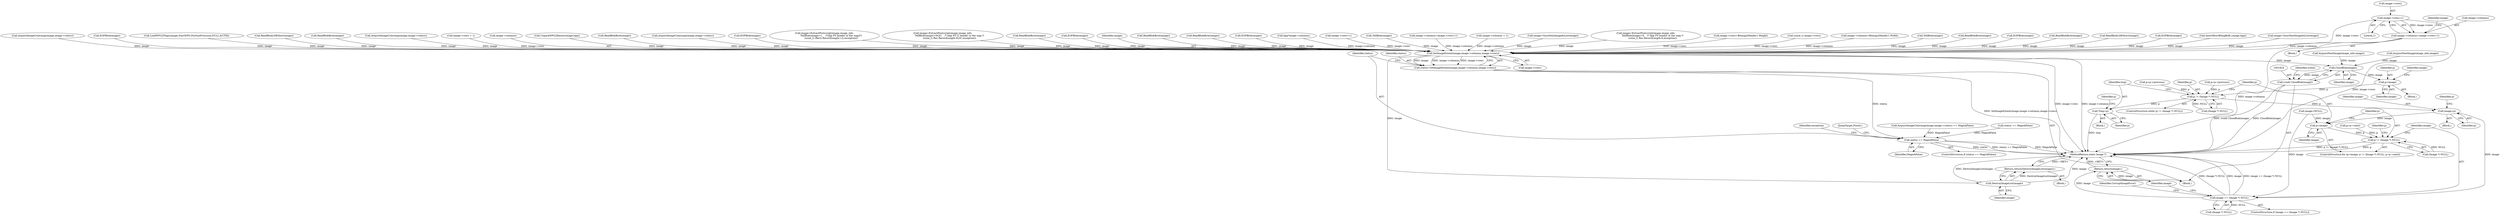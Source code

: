 digraph "0_ImageMagick_d9b2209a69ee90d8df81fb124eb66f593eb9f599_0@pointer" {
"1001152" [label="(Call,image->rows=1)"];
"1001148" [label="(Call,image->columns=image->rows=1)"];
"1001800" [label="(Call,SetImageExtent(image,image->columns,image->rows))"];
"1001798" [label="(Call,status=SetImageExtent(image,image->columns,image->rows))"];
"1001809" [label="(Call,status == MagickFalse)"];
"1001820" [label="(Call,DestroyImageList(image))"];
"1001819" [label="(Return,return(DestroyImageList(image));)"];
"1001825" [label="(Call,CloseBlob(image))"];
"1001823" [label="(Call,(void) CloseBlob(image))"];
"1001833" [label="(Call,p=image)"];
"1001840" [label="(Call,p != (Image *) NULL)"];
"1001847" [label="(Call,*tmp=p)"];
"1001873" [label="(Call,image=p)"];
"1001882" [label="(Call,p=image)"];
"1001885" [label="(Call,p != (Image *) NULL)"];
"1001904" [label="(Call,image == (Image *) NULL)"];
"1001912" [label="(Return,return(image);)"];
"1001798" [label="(Call,status=SetImageExtent(image,image->columns,image->rows))"];
"1001877" [label="(Identifier,p)"];
"1001905" [label="(Identifier,image)"];
"1001808" [label="(ControlStructure,if (status == MagickFalse))"];
"1001258" [label="(Call,EOFBlob(image))"];
"1000382" [label="(Block,)"];
"1001805" [label="(Call,image->rows)"];
"1001840" [label="(Call,p != (Image *) NULL)"];
"1001225" [label="(Call,ReadBlobByte(image))"];
"1001914" [label="(MethodReturn,static Image *)"];
"1001266" [label="(Call,TellBlob(image))"];
"1001874" [label="(Identifier,image)"];
"1000351" [label="(Call,ReadBlobByte(image))"];
"1000271" [label="(Call,ReadBlobLSBShort(image))"];
"1001875" [label="(Identifier,p)"];
"1001872" [label="(Block,)"];
"1001204" [label="(Call,EOFBlob(image))"];
"1001606" [label="(Call,InsertRow(BImgBuff,i,image,bpp))"];
"1001144" [label="(Call,image=SyncNextImageInList(image))"];
"1001897" [label="(Identifier,p)"];
"1001873" [label="(Call,image=p)"];
"1001887" [label="(Call,(Image *) NULL)"];
"1001834" [label="(Identifier,p)"];
"1001913" [label="(Identifier,image)"];
"1001318" [label="(Call,AcquireImageColormap(image,image->colors))"];
"1000342" [label="(Call,EOFBlob(image))"];
"1001814" [label="(Identifier,exception)"];
"1001854" [label="(Identifier,p)"];
"1001159" [label="(Identifier,image)"];
"1001780" [label="(Call,LoadWPG2Flags(image,StartWPG.PosSizePrecision,NULL,&CTM))"];
"1001800" [label="(Call,SetImageExtent(image,image->columns,image->rows))"];
"1001819" [label="(Return,return(DestroyImageList(image));)"];
"1001747" [label="(Call,ReadBlobLSBShort(image))"];
"1001849" [label="(Identifier,p)"];
"1001809" [label="(Call,status == MagickFalse)"];
"1001384" [label="(Call,ReadBlobByte(image))"];
"1001912" [label="(Return,return(image);)"];
"1001848" [label="(Identifier,tmp)"];
"1001827" [label="(Block,)"];
"1000503" [label="(Call,AcquireImageColormap(image,image->colors))"];
"1000304" [label="(Call,image->rows = 1)"];
"1001863" [label="(Call,p=p->previous)"];
"1001156" [label="(Literal,1)"];
"1001802" [label="(Call,image->columns)"];
"1001831" [label="(Identifier,scene)"];
"1001835" [label="(Identifier,image)"];
"1001149" [label="(Call,image->columns)"];
"1001152" [label="(Call,image->rows=1)"];
"1001833" [label="(Call,p=image)"];
"1001906" [label="(Call,(Image *) NULL)"];
"1001127" [label="(Call,AcquireNextImage(image_info,image))"];
"1001847" [label="(Call,*tmp=p)"];
"1001820" [label="(Call,DestroyImageList(image))"];
"1001904" [label="(Call,image == (Image *) NULL)"];
"1001624" [label="(Call,UnpackWPG2Raster(image,bpp))"];
"1001293" [label="(Call,ReadBlobByte(image))"];
"1001504" [label="(Call,AcquireImageColormap(image,image->colors))"];
"1001799" [label="(Identifier,status)"];
"1000365" [label="(Call,EOFBlob(image))"];
"1001757" [label="(Call,image=ExtractPostscript(image,image_info,\n                  TellBlob(image)+i,    /*skip PS header in the wpg2*/\n                  (ssize_t) (Rec2.RecordLength-i-2),exception))"];
"1001822" [label="(JumpTarget,Finish:)"];
"1001708" [label="(Call,AcquireNextImage(image_info,image))"];
"1001903" [label="(ControlStructure,if (image == (Image *) NULL))"];
"1001170" [label="(Call,image=ExtractPostscript(image,image_info,\n                  TellBlob(image)+0x3C,   /* skip PS l2 header in the wpg */\n                  (ssize_t) Rec.RecordLength-0x3C,exception))"];
"1001317" [label="(Call,AcquireImageColormap(image,image->colors) == MagickFalse)"];
"1001238" [label="(Call,ReadBlobByte(image))"];
"1001216" [label="(Call,EOFBlob(image))"];
"1001876" [label="(Call,p=p->previous)"];
"1001823" [label="(Call,(void) CloseBlob(image))"];
"1001810" [label="(Identifier,status)"];
"1001910" [label="(Identifier,CorruptImageError)"];
"1001801" [label="(Identifier,image)"];
"1001890" [label="(Call,p=p->next)"];
"1001882" [label="(Call,p=image)"];
"1001845" [label="(Block,)"];
"1001883" [label="(Identifier,p)"];
"1001837" [label="(Identifier,image)"];
"1001425" [label="(Call,ReadBlobByte(image))"];
"1000562" [label="(Call,ReadBlobByte(image))"];
"1000330" [label="(Call,EOFBlob(image))"];
"1001812" [label="(Block,)"];
"1001561" [label="(Call,bpp*image->columns)"];
"1000211" [label="(Call,status == MagickFalse)"];
"1001839" [label="(ControlStructure,while (p != (Image *) NULL))"];
"1001153" [label="(Call,image->rows)"];
"1001733" [label="(Call,image->rows=1)"];
"1000373" [label="(Call,TellBlob(image))"];
"1001729" [label="(Call,image->columns=image->rows=1)"];
"1000299" [label="(Call,image->columns = 1)"];
"1001148" [label="(Call,image->columns=image->rows=1)"];
"1001825" [label="(Call,CloseBlob(image))"];
"1001725" [label="(Call,image=SyncNextImageInList(image))"];
"1000572" [label="(Call,image=ExtractPostscript(image,image_info,\n                  TellBlob(image)+8,   /* skip PS header in the wpg */\n                  (ssize_t) Rec.RecordLength-8,exception))"];
"1001841" [label="(Identifier,p)"];
"1001881" [label="(ControlStructure,for (p=image; p != (Image *) NULL; p=p->next))"];
"1001884" [label="(Identifier,image)"];
"1001811" [label="(Identifier,MagickFalse)"];
"1001842" [label="(Call,(Image *) NULL)"];
"1001886" [label="(Identifier,p)"];
"1001836" [label="(Call,image=NULL)"];
"1000141" [label="(Block,)"];
"1001821" [label="(Identifier,image)"];
"1001826" [label="(Identifier,image)"];
"1001473" [label="(Call,image->rows=Bitmap2Header1.Height)"];
"1001592" [label="(Call,(ssize_t) image->rows)"];
"1001885" [label="(Call,p != (Image *) NULL)"];
"1001466" [label="(Call,image->columns=Bitmap2Header1.Width)"];
"1001152" -> "1001148"  [label="AST: "];
"1001152" -> "1001156"  [label="CFG: "];
"1001153" -> "1001152"  [label="AST: "];
"1001156" -> "1001152"  [label="AST: "];
"1001148" -> "1001152"  [label="CFG: "];
"1001152" -> "1001914"  [label="DDG: image->rows"];
"1001152" -> "1001148"  [label="DDG: image->rows"];
"1001152" -> "1001800"  [label="DDG: image->rows"];
"1001148" -> "1000382"  [label="AST: "];
"1001149" -> "1001148"  [label="AST: "];
"1001159" -> "1001148"  [label="CFG: "];
"1001148" -> "1001914"  [label="DDG: image->columns"];
"1001148" -> "1001800"  [label="DDG: image->columns"];
"1001800" -> "1001798"  [label="AST: "];
"1001800" -> "1001805"  [label="CFG: "];
"1001801" -> "1001800"  [label="AST: "];
"1001802" -> "1001800"  [label="AST: "];
"1001805" -> "1001800"  [label="AST: "];
"1001798" -> "1001800"  [label="CFG: "];
"1001800" -> "1001914"  [label="DDG: image->rows"];
"1001800" -> "1001914"  [label="DDG: image->columns"];
"1001800" -> "1001798"  [label="DDG: image"];
"1001800" -> "1001798"  [label="DDG: image->columns"];
"1001800" -> "1001798"  [label="DDG: image->rows"];
"1001204" -> "1001800"  [label="DDG: image"];
"1001238" -> "1001800"  [label="DDG: image"];
"1001144" -> "1001800"  [label="DDG: image"];
"1000365" -> "1001800"  [label="DDG: image"];
"1001504" -> "1001800"  [label="DDG: image"];
"1001225" -> "1001800"  [label="DDG: image"];
"1001216" -> "1001800"  [label="DDG: image"];
"1001624" -> "1001800"  [label="DDG: image"];
"1001266" -> "1001800"  [label="DDG: image"];
"1001725" -> "1001800"  [label="DDG: image"];
"1000330" -> "1001800"  [label="DDG: image"];
"1001757" -> "1001800"  [label="DDG: image"];
"1000562" -> "1001800"  [label="DDG: image"];
"1000342" -> "1001800"  [label="DDG: image"];
"1001747" -> "1001800"  [label="DDG: image"];
"1001384" -> "1001800"  [label="DDG: image"];
"1001318" -> "1001800"  [label="DDG: image"];
"1001606" -> "1001800"  [label="DDG: image"];
"1001170" -> "1001800"  [label="DDG: image"];
"1001293" -> "1001800"  [label="DDG: image"];
"1000503" -> "1001800"  [label="DDG: image"];
"1000351" -> "1001800"  [label="DDG: image"];
"1001258" -> "1001800"  [label="DDG: image"];
"1000271" -> "1001800"  [label="DDG: image"];
"1001780" -> "1001800"  [label="DDG: image"];
"1001425" -> "1001800"  [label="DDG: image"];
"1000572" -> "1001800"  [label="DDG: image"];
"1000373" -> "1001800"  [label="DDG: image"];
"1001561" -> "1001800"  [label="DDG: image->columns"];
"1001729" -> "1001800"  [label="DDG: image->columns"];
"1001466" -> "1001800"  [label="DDG: image->columns"];
"1000299" -> "1001800"  [label="DDG: image->columns"];
"1001473" -> "1001800"  [label="DDG: image->rows"];
"1000304" -> "1001800"  [label="DDG: image->rows"];
"1001592" -> "1001800"  [label="DDG: image->rows"];
"1001733" -> "1001800"  [label="DDG: image->rows"];
"1001800" -> "1001820"  [label="DDG: image"];
"1001800" -> "1001825"  [label="DDG: image"];
"1001798" -> "1000141"  [label="AST: "];
"1001799" -> "1001798"  [label="AST: "];
"1001810" -> "1001798"  [label="CFG: "];
"1001798" -> "1001914"  [label="DDG: SetImageExtent(image,image->columns,image->rows)"];
"1001798" -> "1001809"  [label="DDG: status"];
"1001809" -> "1001808"  [label="AST: "];
"1001809" -> "1001811"  [label="CFG: "];
"1001810" -> "1001809"  [label="AST: "];
"1001811" -> "1001809"  [label="AST: "];
"1001814" -> "1001809"  [label="CFG: "];
"1001822" -> "1001809"  [label="CFG: "];
"1001809" -> "1001914"  [label="DDG: status == MagickFalse"];
"1001809" -> "1001914"  [label="DDG: MagickFalse"];
"1001809" -> "1001914"  [label="DDG: status"];
"1000211" -> "1001809"  [label="DDG: MagickFalse"];
"1001317" -> "1001809"  [label="DDG: MagickFalse"];
"1001820" -> "1001819"  [label="AST: "];
"1001820" -> "1001821"  [label="CFG: "];
"1001821" -> "1001820"  [label="AST: "];
"1001819" -> "1001820"  [label="CFG: "];
"1001820" -> "1001914"  [label="DDG: DestroyImageList(image)"];
"1001820" -> "1001914"  [label="DDG: image"];
"1001820" -> "1001819"  [label="DDG: DestroyImageList(image)"];
"1001819" -> "1001812"  [label="AST: "];
"1001914" -> "1001819"  [label="CFG: "];
"1001819" -> "1001914"  [label="DDG: <RET>"];
"1001825" -> "1001823"  [label="AST: "];
"1001825" -> "1001826"  [label="CFG: "];
"1001826" -> "1001825"  [label="AST: "];
"1001823" -> "1001825"  [label="CFG: "];
"1001825" -> "1001823"  [label="DDG: image"];
"1001127" -> "1001825"  [label="DDG: image"];
"1001708" -> "1001825"  [label="DDG: image"];
"1001825" -> "1001833"  [label="DDG: image"];
"1001823" -> "1000141"  [label="AST: "];
"1001824" -> "1001823"  [label="AST: "];
"1001831" -> "1001823"  [label="CFG: "];
"1001823" -> "1001914"  [label="DDG: CloseBlob(image)"];
"1001823" -> "1001914"  [label="DDG: (void) CloseBlob(image)"];
"1001833" -> "1001827"  [label="AST: "];
"1001833" -> "1001835"  [label="CFG: "];
"1001834" -> "1001833"  [label="AST: "];
"1001835" -> "1001833"  [label="AST: "];
"1001837" -> "1001833"  [label="CFG: "];
"1001833" -> "1001840"  [label="DDG: p"];
"1001840" -> "1001839"  [label="AST: "];
"1001840" -> "1001842"  [label="CFG: "];
"1001841" -> "1001840"  [label="AST: "];
"1001842" -> "1001840"  [label="AST: "];
"1001848" -> "1001840"  [label="CFG: "];
"1001883" -> "1001840"  [label="CFG: "];
"1001876" -> "1001840"  [label="DDG: p"];
"1001863" -> "1001840"  [label="DDG: p"];
"1001842" -> "1001840"  [label="DDG: NULL"];
"1001840" -> "1001847"  [label="DDG: p"];
"1001840" -> "1001873"  [label="DDG: p"];
"1001847" -> "1001845"  [label="AST: "];
"1001847" -> "1001849"  [label="CFG: "];
"1001848" -> "1001847"  [label="AST: "];
"1001849" -> "1001847"  [label="AST: "];
"1001854" -> "1001847"  [label="CFG: "];
"1001847" -> "1001914"  [label="DDG: tmp"];
"1001873" -> "1001872"  [label="AST: "];
"1001873" -> "1001875"  [label="CFG: "];
"1001874" -> "1001873"  [label="AST: "];
"1001875" -> "1001873"  [label="AST: "];
"1001877" -> "1001873"  [label="CFG: "];
"1001873" -> "1001882"  [label="DDG: image"];
"1001873" -> "1001904"  [label="DDG: image"];
"1001882" -> "1001881"  [label="AST: "];
"1001882" -> "1001884"  [label="CFG: "];
"1001883" -> "1001882"  [label="AST: "];
"1001884" -> "1001882"  [label="AST: "];
"1001886" -> "1001882"  [label="CFG: "];
"1001836" -> "1001882"  [label="DDG: image"];
"1001882" -> "1001885"  [label="DDG: p"];
"1001885" -> "1001881"  [label="AST: "];
"1001885" -> "1001887"  [label="CFG: "];
"1001886" -> "1001885"  [label="AST: "];
"1001887" -> "1001885"  [label="AST: "];
"1001897" -> "1001885"  [label="CFG: "];
"1001905" -> "1001885"  [label="CFG: "];
"1001885" -> "1001914"  [label="DDG: p != (Image *) NULL"];
"1001885" -> "1001914"  [label="DDG: p"];
"1001890" -> "1001885"  [label="DDG: p"];
"1001887" -> "1001885"  [label="DDG: NULL"];
"1001904" -> "1001903"  [label="AST: "];
"1001904" -> "1001906"  [label="CFG: "];
"1001905" -> "1001904"  [label="AST: "];
"1001906" -> "1001904"  [label="AST: "];
"1001910" -> "1001904"  [label="CFG: "];
"1001913" -> "1001904"  [label="CFG: "];
"1001904" -> "1001914"  [label="DDG: image"];
"1001904" -> "1001914"  [label="DDG: image == (Image *) NULL"];
"1001904" -> "1001914"  [label="DDG: (Image *) NULL"];
"1001836" -> "1001904"  [label="DDG: image"];
"1001906" -> "1001904"  [label="DDG: NULL"];
"1001904" -> "1001912"  [label="DDG: image"];
"1001912" -> "1000141"  [label="AST: "];
"1001912" -> "1001913"  [label="CFG: "];
"1001913" -> "1001912"  [label="AST: "];
"1001914" -> "1001912"  [label="CFG: "];
"1001912" -> "1001914"  [label="DDG: <RET>"];
"1001913" -> "1001912"  [label="DDG: image"];
}
